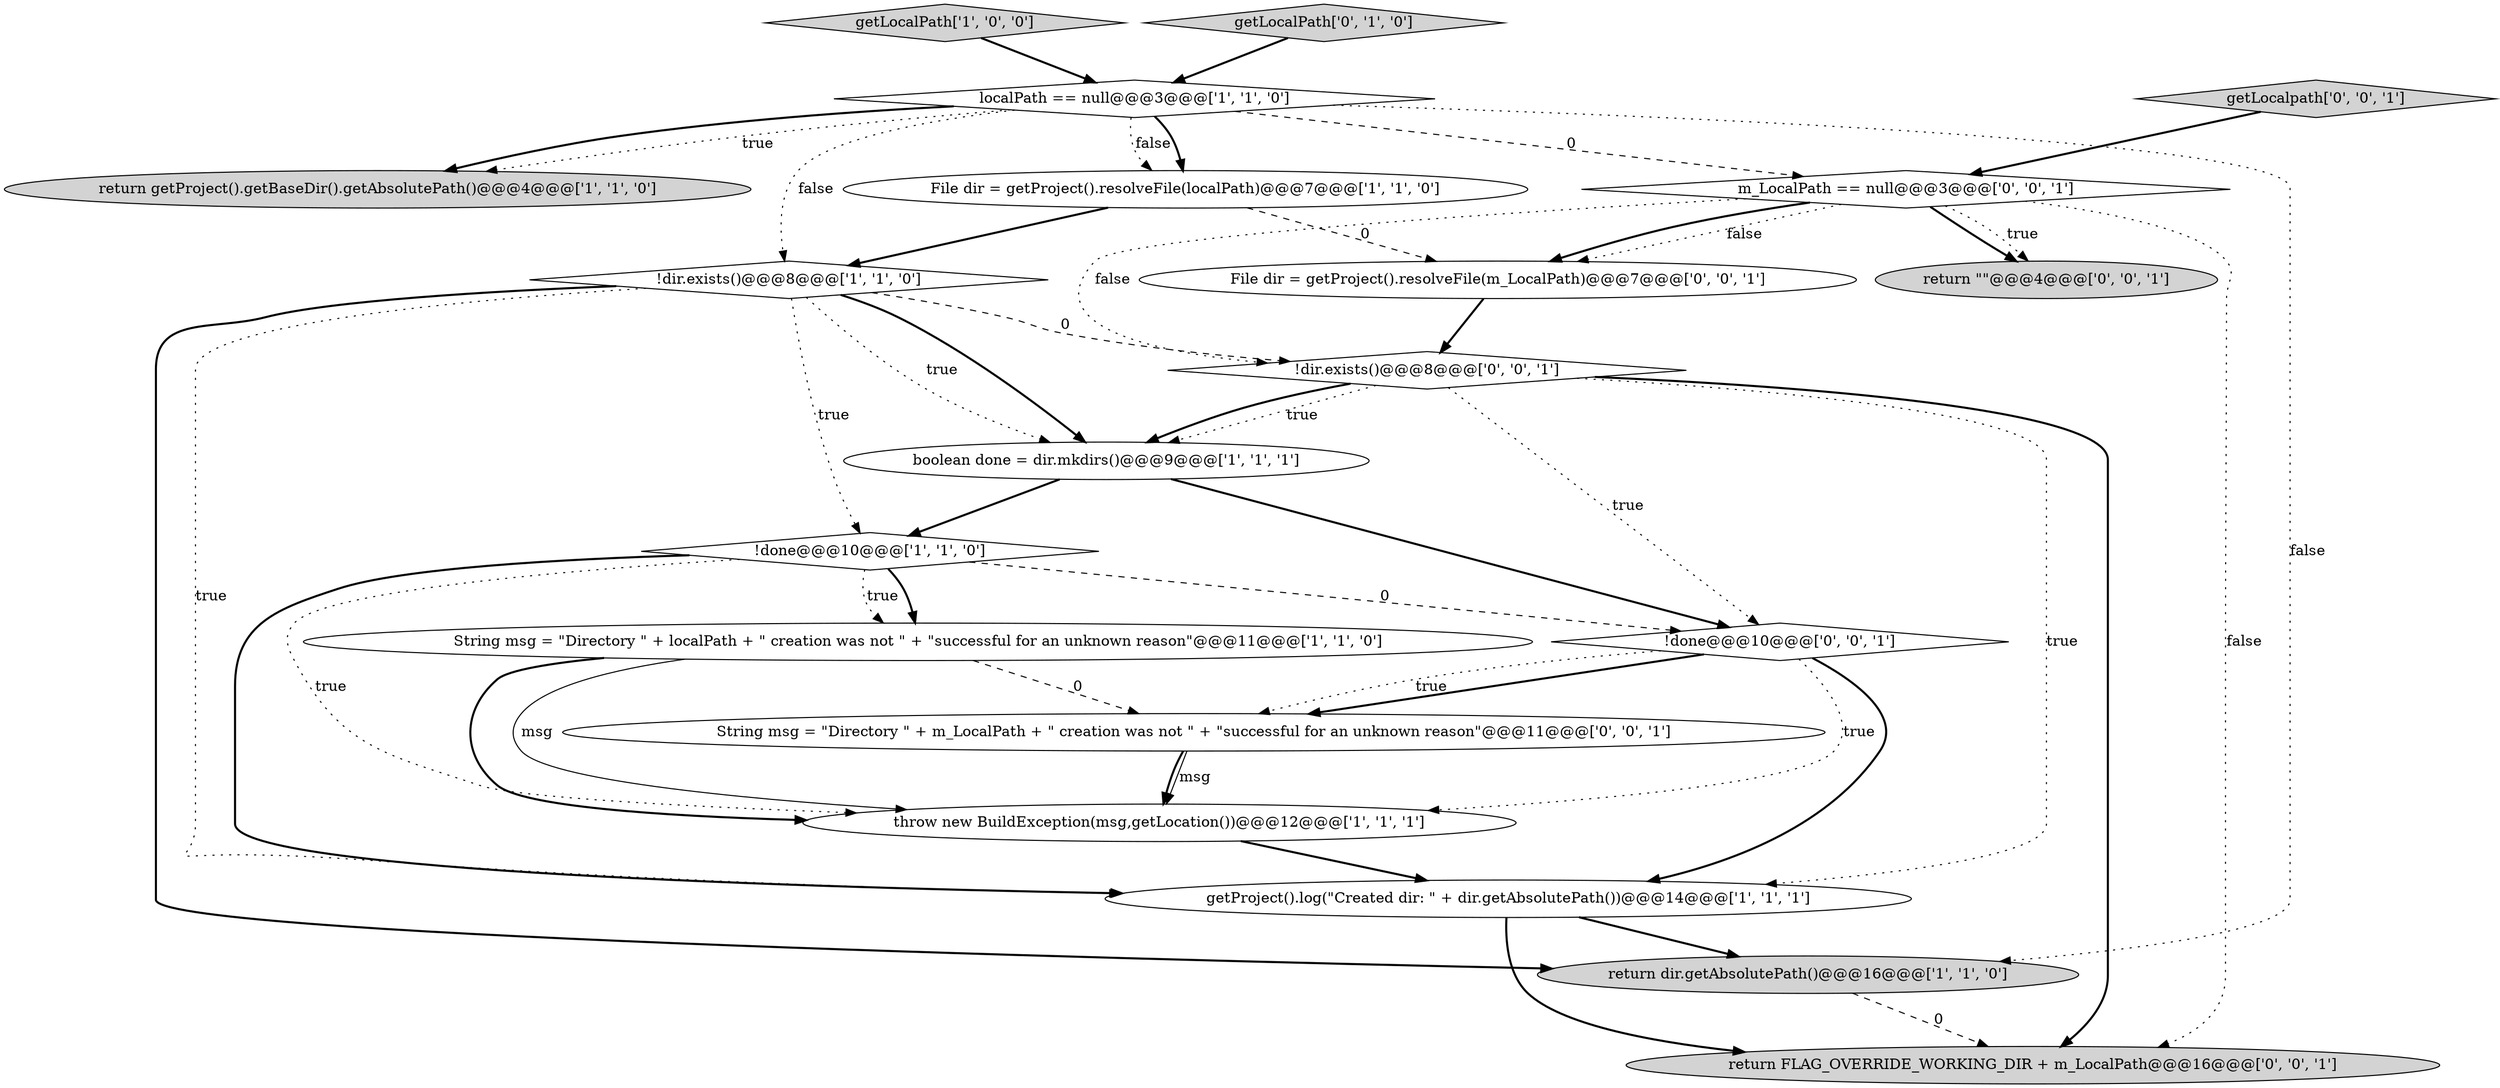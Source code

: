 digraph {
7 [style = filled, label = "throw new BuildException(msg,getLocation())@@@12@@@['1', '1', '1']", fillcolor = white, shape = ellipse image = "AAA0AAABBB1BBB"];
14 [style = filled, label = "m_LocalPath == null@@@3@@@['0', '0', '1']", fillcolor = white, shape = diamond image = "AAA0AAABBB3BBB"];
10 [style = filled, label = "getLocalPath['1', '0', '0']", fillcolor = lightgray, shape = diamond image = "AAA0AAABBB1BBB"];
13 [style = filled, label = "getLocalpath['0', '0', '1']", fillcolor = lightgray, shape = diamond image = "AAA0AAABBB3BBB"];
2 [style = filled, label = "String msg = \"Directory \" + localPath + \" creation was not \" + \"successful for an unknown reason\"@@@11@@@['1', '1', '0']", fillcolor = white, shape = ellipse image = "AAA0AAABBB1BBB"];
18 [style = filled, label = "!done@@@10@@@['0', '0', '1']", fillcolor = white, shape = diamond image = "AAA0AAABBB3BBB"];
3 [style = filled, label = "!done@@@10@@@['1', '1', '0']", fillcolor = white, shape = diamond image = "AAA0AAABBB1BBB"];
8 [style = filled, label = "!dir.exists()@@@8@@@['1', '1', '0']", fillcolor = white, shape = diamond image = "AAA0AAABBB1BBB"];
12 [style = filled, label = "return FLAG_OVERRIDE_WORKING_DIR + m_LocalPath@@@16@@@['0', '0', '1']", fillcolor = lightgray, shape = ellipse image = "AAA0AAABBB3BBB"];
16 [style = filled, label = "return \"\"@@@4@@@['0', '0', '1']", fillcolor = lightgray, shape = ellipse image = "AAA0AAABBB3BBB"];
4 [style = filled, label = "return getProject().getBaseDir().getAbsolutePath()@@@4@@@['1', '1', '0']", fillcolor = lightgray, shape = ellipse image = "AAA0AAABBB1BBB"];
1 [style = filled, label = "boolean done = dir.mkdirs()@@@9@@@['1', '1', '1']", fillcolor = white, shape = ellipse image = "AAA0AAABBB1BBB"];
17 [style = filled, label = "!dir.exists()@@@8@@@['0', '0', '1']", fillcolor = white, shape = diamond image = "AAA0AAABBB3BBB"];
6 [style = filled, label = "return dir.getAbsolutePath()@@@16@@@['1', '1', '0']", fillcolor = lightgray, shape = ellipse image = "AAA0AAABBB1BBB"];
19 [style = filled, label = "String msg = \"Directory \" + m_LocalPath + \" creation was not \" + \"successful for an unknown reason\"@@@11@@@['0', '0', '1']", fillcolor = white, shape = ellipse image = "AAA0AAABBB3BBB"];
11 [style = filled, label = "getLocalPath['0', '1', '0']", fillcolor = lightgray, shape = diamond image = "AAA0AAABBB2BBB"];
5 [style = filled, label = "localPath == null@@@3@@@['1', '1', '0']", fillcolor = white, shape = diamond image = "AAA0AAABBB1BBB"];
15 [style = filled, label = "File dir = getProject().resolveFile(m_LocalPath)@@@7@@@['0', '0', '1']", fillcolor = white, shape = ellipse image = "AAA0AAABBB3BBB"];
9 [style = filled, label = "getProject().log(\"Created dir: \" + dir.getAbsolutePath())@@@14@@@['1', '1', '1']", fillcolor = white, shape = ellipse image = "AAA0AAABBB1BBB"];
0 [style = filled, label = "File dir = getProject().resolveFile(localPath)@@@7@@@['1', '1', '0']", fillcolor = white, shape = ellipse image = "AAA0AAABBB1BBB"];
17->18 [style = dotted, label="true"];
19->7 [style = solid, label="msg"];
14->16 [style = bold, label=""];
5->14 [style = dashed, label="0"];
17->1 [style = dotted, label="true"];
3->2 [style = bold, label=""];
2->7 [style = bold, label=""];
7->9 [style = bold, label=""];
15->17 [style = bold, label=""];
14->16 [style = dotted, label="true"];
5->4 [style = dotted, label="true"];
17->12 [style = bold, label=""];
1->18 [style = bold, label=""];
14->15 [style = dotted, label="false"];
0->8 [style = bold, label=""];
8->6 [style = bold, label=""];
5->4 [style = bold, label=""];
17->9 [style = dotted, label="true"];
14->17 [style = dotted, label="false"];
9->6 [style = bold, label=""];
8->1 [style = bold, label=""];
2->7 [style = solid, label="msg"];
2->19 [style = dashed, label="0"];
5->0 [style = dotted, label="false"];
6->12 [style = dashed, label="0"];
5->0 [style = bold, label=""];
1->3 [style = bold, label=""];
18->9 [style = bold, label=""];
18->7 [style = dotted, label="true"];
18->19 [style = bold, label=""];
3->2 [style = dotted, label="true"];
3->9 [style = bold, label=""];
18->19 [style = dotted, label="true"];
5->6 [style = dotted, label="false"];
3->18 [style = dashed, label="0"];
8->3 [style = dotted, label="true"];
0->15 [style = dashed, label="0"];
3->7 [style = dotted, label="true"];
19->7 [style = bold, label=""];
13->14 [style = bold, label=""];
14->15 [style = bold, label=""];
8->1 [style = dotted, label="true"];
5->8 [style = dotted, label="false"];
8->17 [style = dashed, label="0"];
10->5 [style = bold, label=""];
11->5 [style = bold, label=""];
9->12 [style = bold, label=""];
14->12 [style = dotted, label="false"];
17->1 [style = bold, label=""];
8->9 [style = dotted, label="true"];
}
